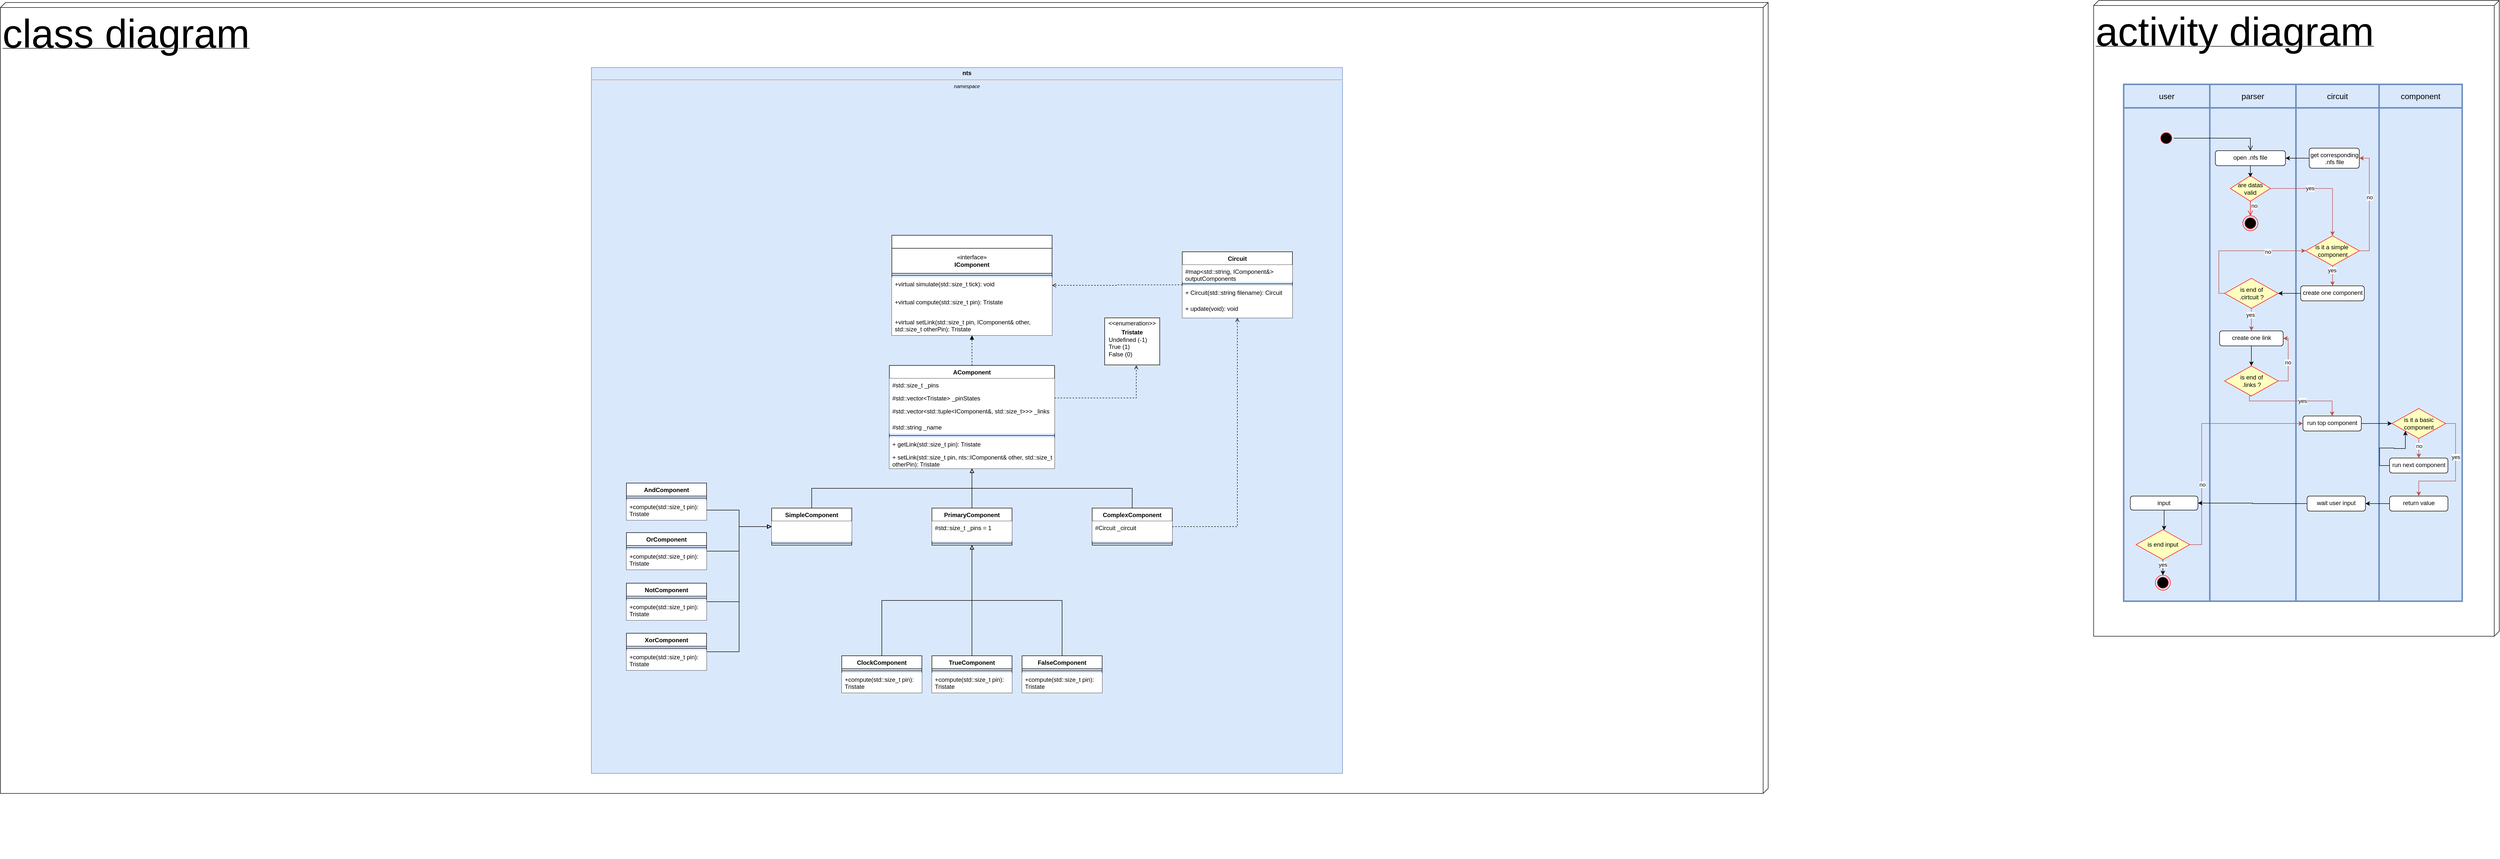 <mxfile version="23.1.1" type="github">
  <diagram name="Page-1" id="GFifySusMShSwhzrOTK_">
    <mxGraphModel dx="5272" dy="665" grid="1" gridSize="10" guides="1" tooltips="1" connect="1" arrows="1" fold="1" page="1" pageScale="1" pageWidth="827" pageHeight="1169" math="0" shadow="0">
      <root>
        <mxCell id="0" />
        <mxCell id="1" parent="0" />
        <mxCell id="HUT77cJScD1KmEGIFshK-110" value="" style="group;fillColor=default;" vertex="1" connectable="0" parent="1">
          <mxGeometry x="-2230" y="264" width="2180" height="1570" as="geometry" />
        </mxCell>
        <mxCell id="HUT77cJScD1KmEGIFshK-108" value="&lt;font style=&quot;font-size: 80px;&quot;&gt;class diagram&lt;/font&gt;" style="verticalAlign=top;align=left;spacingTop=8;spacingLeft=2;spacingRight=12;shape=cube;size=10;direction=south;fontStyle=4;html=1;whiteSpace=wrap;movable=1;resizable=1;rotatable=1;deletable=1;editable=1;locked=0;connectable=1;perimeterSpacing=6;" vertex="1" parent="HUT77cJScD1KmEGIFshK-110">
          <mxGeometry x="-1350" y="-140" width="3530" height="1580" as="geometry" />
        </mxCell>
        <mxCell id="HUT77cJScD1KmEGIFshK-34" value="&lt;p style=&quot;margin:0px;margin-top:4px;text-align:center;&quot;&gt;&lt;b&gt;nts&lt;/b&gt;&lt;/p&gt;&lt;hr&gt;&lt;p style=&quot;font-size:10px;margin:0px;text-align:center;&quot;&gt;&lt;i&gt;namespace&lt;/i&gt;&lt;/p&gt;" style="shape=rect;align=left;html=1;overflow=fill;whiteSpace=wrap;recursiveResize=0;fillColor=#DAE8FC;strokeColor=#6c8ebf;movable=1;resizable=1;rotatable=1;deletable=1;editable=1;locked=0;connectable=1;" vertex="1" parent="HUT77cJScD1KmEGIFshK-110">
          <mxGeometry x="-170" y="-10" width="1500" height="1410" as="geometry" />
        </mxCell>
        <mxCell id="HUT77cJScD1KmEGIFshK-15" value="" style="swimlane;fontStyle=1;align=center;verticalAlign=top;childLayout=stackLayout;horizontal=1;startSize=26;horizontalStack=0;resizeParent=1;resizeParentMax=0;resizeLast=0;collapsible=1;marginBottom=0;whiteSpace=wrap;html=1;" vertex="1" parent="HUT77cJScD1KmEGIFshK-110">
          <mxGeometry x="430" y="325" width="320" height="200" as="geometry">
            <mxRectangle x="110" y="255" width="50" height="40" as="alternateBounds" />
          </mxGeometry>
        </mxCell>
        <mxCell id="HUT77cJScD1KmEGIFshK-23" value="«interface»&lt;br&gt;&lt;b&gt;IComponent&lt;br&gt;&lt;/b&gt;" style="html=1;whiteSpace=wrap;" vertex="1" parent="HUT77cJScD1KmEGIFshK-15">
          <mxGeometry y="26" width="320" height="50" as="geometry" />
        </mxCell>
        <mxCell id="HUT77cJScD1KmEGIFshK-17" value="" style="line;strokeWidth=1;fillColor=default;align=left;verticalAlign=middle;spacingTop=-1;spacingLeft=3;spacingRight=3;rotatable=0;labelPosition=right;points=[];portConstraint=eastwest;strokeColor=inherit;" vertex="1" parent="HUT77cJScD1KmEGIFshK-15">
          <mxGeometry y="76" width="320" height="8" as="geometry" />
        </mxCell>
        <mxCell id="HUT77cJScD1KmEGIFshK-20" value="+virtual simulate(std::size_t tick): void" style="text;align=left;verticalAlign=top;spacingLeft=4;spacingRight=4;overflow=hidden;rotatable=0;points=[[0,0.5],[1,0.5]];portConstraint=eastwest;whiteSpace=wrap;html=1;fillColor=default;" vertex="1" parent="HUT77cJScD1KmEGIFshK-15">
          <mxGeometry y="84" width="320" height="36" as="geometry" />
        </mxCell>
        <mxCell id="HUT77cJScD1KmEGIFshK-18" value="+virtual compute(std::size_t pin): Tristate" style="text;align=left;verticalAlign=top;spacingLeft=4;spacingRight=4;overflow=hidden;rotatable=0;points=[[0,0.5],[1,0.5]];portConstraint=eastwest;whiteSpace=wrap;html=1;fillColor=default;" vertex="1" parent="HUT77cJScD1KmEGIFshK-15">
          <mxGeometry y="120" width="320" height="40" as="geometry" />
        </mxCell>
        <mxCell id="HUT77cJScD1KmEGIFshK-22" value="+virtual setLink(std::size_t pin, IComponent&amp;amp; other, std::size_t otherPin): Tristate" style="text;align=left;verticalAlign=top;spacingLeft=4;spacingRight=4;overflow=hidden;rotatable=0;points=[[0,0.5],[1,0.5]];portConstraint=eastwest;whiteSpace=wrap;html=1;fillColor=default;" vertex="1" parent="HUT77cJScD1KmEGIFshK-15">
          <mxGeometry y="160" width="320" height="40" as="geometry" />
        </mxCell>
        <mxCell id="HUT77cJScD1KmEGIFshK-29" style="edgeStyle=orthogonalEdgeStyle;rounded=0;orthogonalLoop=1;jettySize=auto;html=1;dashed=1;endArrow=block;endFill=1;strokeColor=default;strokeWidth=1;" edge="1" parent="HUT77cJScD1KmEGIFshK-110" source="HUT77cJScD1KmEGIFshK-25" target="HUT77cJScD1KmEGIFshK-15">
          <mxGeometry relative="1" as="geometry" />
        </mxCell>
        <mxCell id="HUT77cJScD1KmEGIFshK-25" value="AComponent" style="swimlane;fontStyle=1;align=center;verticalAlign=top;childLayout=stackLayout;horizontal=1;startSize=26;horizontalStack=0;resizeParent=1;resizeParentMax=0;resizeLast=0;collapsible=1;marginBottom=0;whiteSpace=wrap;html=1;" vertex="1" parent="HUT77cJScD1KmEGIFshK-110">
          <mxGeometry x="425" y="585" width="330" height="206" as="geometry">
            <mxRectangle x="195" y="320" width="120" height="30" as="alternateBounds" />
          </mxGeometry>
        </mxCell>
        <mxCell id="HUT77cJScD1KmEGIFshK-33" value="#std::size_t _pins" style="text;strokeColor=none;fillColor=default;align=left;verticalAlign=top;spacingLeft=4;spacingRight=4;overflow=hidden;rotatable=0;points=[[0,0.5],[1,0.5]];portConstraint=eastwest;whiteSpace=wrap;html=1;" vertex="1" parent="HUT77cJScD1KmEGIFshK-25">
          <mxGeometry y="26" width="330" height="26" as="geometry" />
        </mxCell>
        <mxCell id="HUT77cJScD1KmEGIFshK-26" value="#std::vector&amp;lt;Tristate&amp;gt; _pinStates" style="text;strokeColor=none;fillColor=default;align=left;verticalAlign=top;spacingLeft=4;spacingRight=4;overflow=hidden;rotatable=0;points=[[0,0.5],[1,0.5]];portConstraint=eastwest;whiteSpace=wrap;html=1;" vertex="1" parent="HUT77cJScD1KmEGIFshK-25">
          <mxGeometry y="52" width="330" height="26" as="geometry" />
        </mxCell>
        <mxCell id="HUT77cJScD1KmEGIFshK-32" value="#std::vector&amp;lt;std::tuple&amp;lt;IComponent&amp;amp;, std::size_t&amp;gt;&amp;gt;&amp;gt; _links" style="text;strokeColor=none;fillColor=default;align=left;verticalAlign=top;spacingLeft=4;spacingRight=4;overflow=hidden;rotatable=0;points=[[0,0.5],[1,0.5]];portConstraint=eastwest;whiteSpace=wrap;html=1;" vertex="1" parent="HUT77cJScD1KmEGIFshK-25">
          <mxGeometry y="78" width="330" height="32" as="geometry" />
        </mxCell>
        <mxCell id="HUT77cJScD1KmEGIFshK-256" value="#std::string _name" style="text;strokeColor=none;fillColor=default;align=left;verticalAlign=top;spacingLeft=4;spacingRight=4;overflow=hidden;rotatable=0;points=[[0,0.5],[1,0.5]];portConstraint=eastwest;whiteSpace=wrap;html=1;" vertex="1" parent="HUT77cJScD1KmEGIFshK-25">
          <mxGeometry y="110" width="330" height="26" as="geometry" />
        </mxCell>
        <mxCell id="HUT77cJScD1KmEGIFshK-27" value="" style="line;strokeWidth=1;fillColor=none;align=left;verticalAlign=middle;spacingTop=-1;spacingLeft=3;spacingRight=3;rotatable=0;labelPosition=right;points=[];portConstraint=eastwest;strokeColor=inherit;" vertex="1" parent="HUT77cJScD1KmEGIFshK-25">
          <mxGeometry y="136" width="330" height="8" as="geometry" />
        </mxCell>
        <mxCell id="HUT77cJScD1KmEGIFshK-28" value="+ getLink(std::size_t pin): Tristate" style="text;align=left;verticalAlign=top;spacingLeft=4;spacingRight=4;overflow=hidden;rotatable=0;points=[[0,0.5],[1,0.5]];portConstraint=eastwest;whiteSpace=wrap;html=1;fillColor=default;" vertex="1" parent="HUT77cJScD1KmEGIFshK-25">
          <mxGeometry y="144" width="330" height="26" as="geometry" />
        </mxCell>
        <mxCell id="HUT77cJScD1KmEGIFshK-53" value="+ setLink(std::size_t pin, nts::IComponent&amp;amp; other, std::size_t otherPin): Tristate" style="text;strokeColor=none;fillColor=default;align=left;verticalAlign=top;spacingLeft=4;spacingRight=4;overflow=hidden;rotatable=0;points=[[0,0.5],[1,0.5]];portConstraint=eastwest;whiteSpace=wrap;html=1;" vertex="1" parent="HUT77cJScD1KmEGIFshK-25">
          <mxGeometry y="170" width="330" height="36" as="geometry" />
        </mxCell>
        <mxCell id="HUT77cJScD1KmEGIFshK-30" value="&lt;p style=&quot;margin:0px;margin-top:4px;text-align:center;&quot;&gt;&amp;lt;&amp;lt;enumeration&amp;gt;&amp;gt;&lt;/p&gt;&lt;p style=&quot;margin:0px;margin-top:4px;text-align:center;&quot;&gt;&lt;b&gt;Tristate&lt;/b&gt;&lt;br&gt;&lt;/p&gt;&lt;p style=&quot;margin:0px;margin-left:8px;text-align:left;&quot;&gt;Undefined (-1)&lt;/p&gt;&lt;p style=&quot;margin:0px;margin-left:8px;text-align:left;&quot;&gt;True (1)&lt;/p&gt;&lt;p style=&quot;margin:0px;margin-left:8px;text-align:left;&quot;&gt;False (0)&lt;/p&gt;" style="shape=rect;html=1;overflow=fill;whiteSpace=wrap;" vertex="1" parent="HUT77cJScD1KmEGIFshK-110">
          <mxGeometry x="855" y="490" width="110" height="94" as="geometry" />
        </mxCell>
        <mxCell id="HUT77cJScD1KmEGIFshK-31" style="edgeStyle=orthogonalEdgeStyle;rounded=0;orthogonalLoop=1;jettySize=auto;html=1;exitX=1;exitY=0.5;exitDx=0;exitDy=0;dashed=1;endArrow=open;endFill=0;strokeWidth=1;entryX=0.574;entryY=1.008;entryDx=0;entryDy=0;entryPerimeter=0;" edge="1" parent="HUT77cJScD1KmEGIFshK-110" source="HUT77cJScD1KmEGIFshK-26" target="HUT77cJScD1KmEGIFshK-30">
          <mxGeometry relative="1" as="geometry">
            <mxPoint x="850" y="475" as="targetPoint" />
          </mxGeometry>
        </mxCell>
        <mxCell id="HUT77cJScD1KmEGIFshK-41" value="AndComponent" style="swimlane;fontStyle=1;align=center;verticalAlign=top;childLayout=stackLayout;horizontal=1;startSize=26;horizontalStack=0;resizeParent=1;resizeParentMax=0;resizeLast=0;collapsible=1;marginBottom=0;whiteSpace=wrap;html=1;" vertex="1" parent="HUT77cJScD1KmEGIFshK-110">
          <mxGeometry x="-100" y="820" width="160" height="74" as="geometry">
            <mxRectangle x="100" y="568" width="130" height="30" as="alternateBounds" />
          </mxGeometry>
        </mxCell>
        <mxCell id="HUT77cJScD1KmEGIFshK-43" value="" style="line;strokeWidth=1;fillColor=none;align=left;verticalAlign=middle;spacingTop=-1;spacingLeft=3;spacingRight=3;rotatable=0;labelPosition=right;points=[];portConstraint=eastwest;strokeColor=inherit;" vertex="1" parent="HUT77cJScD1KmEGIFshK-41">
          <mxGeometry y="26" width="160" height="8" as="geometry" />
        </mxCell>
        <mxCell id="HUT77cJScD1KmEGIFshK-54" value="+compute(std::size_t pin): Tristate" style="text;align=left;verticalAlign=top;spacingLeft=4;spacingRight=4;overflow=hidden;rotatable=0;points=[[0,0.5],[1,0.5]];portConstraint=eastwest;whiteSpace=wrap;html=1;fillColor=default;" vertex="1" parent="HUT77cJScD1KmEGIFshK-41">
          <mxGeometry y="34" width="160" height="40" as="geometry" />
        </mxCell>
        <mxCell id="HUT77cJScD1KmEGIFshK-51" value="XorComponent" style="swimlane;fontStyle=1;align=center;verticalAlign=top;childLayout=stackLayout;horizontal=1;startSize=26;horizontalStack=0;resizeParent=1;resizeParentMax=0;resizeLast=0;collapsible=1;marginBottom=0;whiteSpace=wrap;html=1;" vertex="1" parent="HUT77cJScD1KmEGIFshK-110">
          <mxGeometry x="-100" y="1120" width="160" height="74" as="geometry">
            <mxRectangle x="280" y="568" width="130" height="30" as="alternateBounds" />
          </mxGeometry>
        </mxCell>
        <mxCell id="HUT77cJScD1KmEGIFshK-52" value="" style="line;strokeWidth=1;fillColor=none;align=left;verticalAlign=middle;spacingTop=-1;spacingLeft=3;spacingRight=3;rotatable=0;labelPosition=right;points=[];portConstraint=eastwest;strokeColor=inherit;" vertex="1" parent="HUT77cJScD1KmEGIFshK-51">
          <mxGeometry y="26" width="160" height="8" as="geometry" />
        </mxCell>
        <mxCell id="HUT77cJScD1KmEGIFshK-55" value="+compute(std::size_t pin): Tristate" style="text;align=left;verticalAlign=top;spacingLeft=4;spacingRight=4;overflow=hidden;rotatable=0;points=[[0,0.5],[1,0.5]];portConstraint=eastwest;whiteSpace=wrap;html=1;fillColor=default;" vertex="1" parent="HUT77cJScD1KmEGIFshK-51">
          <mxGeometry y="34" width="160" height="40" as="geometry" />
        </mxCell>
        <mxCell id="HUT77cJScD1KmEGIFshK-241" style="edgeStyle=orthogonalEdgeStyle;rounded=0;orthogonalLoop=1;jettySize=auto;html=1;entryX=0;entryY=0.5;entryDx=0;entryDy=0;endArrow=block;endFill=0;" edge="1" parent="HUT77cJScD1KmEGIFshK-110" source="HUT77cJScD1KmEGIFshK-64" target="HUT77cJScD1KmEGIFshK-235">
          <mxGeometry relative="1" as="geometry" />
        </mxCell>
        <mxCell id="HUT77cJScD1KmEGIFshK-64" value="NotComponent" style="swimlane;fontStyle=1;align=center;verticalAlign=top;childLayout=stackLayout;horizontal=1;startSize=26;horizontalStack=0;resizeParent=1;resizeParentMax=0;resizeLast=0;collapsible=1;marginBottom=0;whiteSpace=wrap;html=1;" vertex="1" parent="HUT77cJScD1KmEGIFshK-110">
          <mxGeometry x="-100" y="1020" width="160" height="74" as="geometry">
            <mxRectangle x="280" y="568" width="130" height="30" as="alternateBounds" />
          </mxGeometry>
        </mxCell>
        <mxCell id="HUT77cJScD1KmEGIFshK-65" value="" style="line;strokeWidth=1;fillColor=none;align=left;verticalAlign=middle;spacingTop=-1;spacingLeft=3;spacingRight=3;rotatable=0;labelPosition=right;points=[];portConstraint=eastwest;strokeColor=inherit;" vertex="1" parent="HUT77cJScD1KmEGIFshK-64">
          <mxGeometry y="26" width="160" height="8" as="geometry" />
        </mxCell>
        <mxCell id="HUT77cJScD1KmEGIFshK-66" value="+compute(std::size_t pin): Tristate" style="text;align=left;verticalAlign=top;spacingLeft=4;spacingRight=4;overflow=hidden;rotatable=0;points=[[0,0.5],[1,0.5]];portConstraint=eastwest;whiteSpace=wrap;html=1;fillColor=default;" vertex="1" parent="HUT77cJScD1KmEGIFshK-64">
          <mxGeometry y="34" width="160" height="40" as="geometry" />
        </mxCell>
        <mxCell id="HUT77cJScD1KmEGIFshK-103" style="edgeStyle=orthogonalEdgeStyle;rounded=0;orthogonalLoop=1;jettySize=auto;html=1;strokeWidth=1;endArrow=block;endFill=0;" edge="1" parent="HUT77cJScD1KmEGIFshK-110" source="HUT77cJScD1KmEGIFshK-72" target="HUT77cJScD1KmEGIFshK-25">
          <mxGeometry relative="1" as="geometry" />
        </mxCell>
        <mxCell id="HUT77cJScD1KmEGIFshK-72" value="PrimaryComponent" style="swimlane;fontStyle=1;align=center;verticalAlign=top;childLayout=stackLayout;horizontal=1;startSize=26;horizontalStack=0;resizeParent=1;resizeParentMax=0;resizeLast=0;collapsible=1;marginBottom=0;whiteSpace=wrap;html=1;" vertex="1" parent="HUT77cJScD1KmEGIFshK-110">
          <mxGeometry x="510" y="870" width="160" height="74" as="geometry">
            <mxRectangle x="280" y="568" width="130" height="30" as="alternateBounds" />
          </mxGeometry>
        </mxCell>
        <mxCell id="HUT77cJScD1KmEGIFshK-107" value="#std::size_t _pins = 1" style="text;align=left;verticalAlign=top;spacingLeft=4;spacingRight=4;overflow=hidden;rotatable=0;points=[[0,0.5],[1,0.5]];portConstraint=eastwest;whiteSpace=wrap;html=1;fillColor=default;" vertex="1" parent="HUT77cJScD1KmEGIFshK-72">
          <mxGeometry y="26" width="160" height="40" as="geometry" />
        </mxCell>
        <mxCell id="HUT77cJScD1KmEGIFshK-73" value="" style="line;strokeWidth=1;fillColor=none;align=left;verticalAlign=middle;spacingTop=-1;spacingLeft=3;spacingRight=3;rotatable=0;labelPosition=right;points=[];portConstraint=eastwest;strokeColor=inherit;" vertex="1" parent="HUT77cJScD1KmEGIFshK-72">
          <mxGeometry y="66" width="160" height="8" as="geometry" />
        </mxCell>
        <mxCell id="HUT77cJScD1KmEGIFshK-231" style="edgeStyle=orthogonalEdgeStyle;rounded=0;orthogonalLoop=1;jettySize=auto;html=1;endArrow=block;endFill=0;" edge="1" parent="HUT77cJScD1KmEGIFshK-110" source="HUT77cJScD1KmEGIFshK-80" target="HUT77cJScD1KmEGIFshK-72">
          <mxGeometry relative="1" as="geometry" />
        </mxCell>
        <mxCell id="HUT77cJScD1KmEGIFshK-80" value="TrueComponent" style="swimlane;fontStyle=1;align=center;verticalAlign=top;childLayout=stackLayout;horizontal=1;startSize=26;horizontalStack=0;resizeParent=1;resizeParentMax=0;resizeLast=0;collapsible=1;marginBottom=0;whiteSpace=wrap;html=1;" vertex="1" parent="HUT77cJScD1KmEGIFshK-110">
          <mxGeometry x="510" y="1165" width="160" height="74" as="geometry">
            <mxRectangle x="280" y="568" width="130" height="30" as="alternateBounds" />
          </mxGeometry>
        </mxCell>
        <mxCell id="HUT77cJScD1KmEGIFshK-81" value="" style="line;strokeWidth=1;fillColor=none;align=left;verticalAlign=middle;spacingTop=-1;spacingLeft=3;spacingRight=3;rotatable=0;labelPosition=right;points=[];portConstraint=eastwest;strokeColor=inherit;" vertex="1" parent="HUT77cJScD1KmEGIFshK-80">
          <mxGeometry y="26" width="160" height="8" as="geometry" />
        </mxCell>
        <mxCell id="HUT77cJScD1KmEGIFshK-82" value="+compute(std::size_t pin): Tristate" style="text;align=left;verticalAlign=top;spacingLeft=4;spacingRight=4;overflow=hidden;rotatable=0;points=[[0,0.5],[1,0.5]];portConstraint=eastwest;whiteSpace=wrap;html=1;fillColor=default;" vertex="1" parent="HUT77cJScD1KmEGIFshK-80">
          <mxGeometry y="34" width="160" height="40" as="geometry" />
        </mxCell>
        <mxCell id="HUT77cJScD1KmEGIFshK-233" style="edgeStyle=orthogonalEdgeStyle;rounded=0;orthogonalLoop=1;jettySize=auto;html=1;exitX=0.5;exitY=0;exitDx=0;exitDy=0;endArrow=block;endFill=0;" edge="1" parent="HUT77cJScD1KmEGIFshK-110" source="HUT77cJScD1KmEGIFshK-83" target="HUT77cJScD1KmEGIFshK-72">
          <mxGeometry relative="1" as="geometry" />
        </mxCell>
        <mxCell id="HUT77cJScD1KmEGIFshK-83" value="FalseComponent" style="swimlane;fontStyle=1;align=center;verticalAlign=top;childLayout=stackLayout;horizontal=1;startSize=26;horizontalStack=0;resizeParent=1;resizeParentMax=0;resizeLast=0;collapsible=1;marginBottom=0;whiteSpace=wrap;html=1;" vertex="1" parent="HUT77cJScD1KmEGIFshK-110">
          <mxGeometry x="690" y="1165" width="160" height="74" as="geometry">
            <mxRectangle x="280" y="568" width="130" height="30" as="alternateBounds" />
          </mxGeometry>
        </mxCell>
        <mxCell id="HUT77cJScD1KmEGIFshK-84" value="" style="line;strokeWidth=1;fillColor=none;align=left;verticalAlign=middle;spacingTop=-1;spacingLeft=3;spacingRight=3;rotatable=0;labelPosition=right;points=[];portConstraint=eastwest;strokeColor=inherit;" vertex="1" parent="HUT77cJScD1KmEGIFshK-83">
          <mxGeometry y="26" width="160" height="8" as="geometry" />
        </mxCell>
        <mxCell id="HUT77cJScD1KmEGIFshK-85" value="+compute(std::size_t pin): Tristate" style="text;align=left;verticalAlign=top;spacingLeft=4;spacingRight=4;overflow=hidden;rotatable=0;points=[[0,0.5],[1,0.5]];portConstraint=eastwest;whiteSpace=wrap;html=1;fillColor=default;" vertex="1" parent="HUT77cJScD1KmEGIFshK-83">
          <mxGeometry y="34" width="160" height="40" as="geometry" />
        </mxCell>
        <mxCell id="HUT77cJScD1KmEGIFshK-234" style="edgeStyle=orthogonalEdgeStyle;rounded=0;orthogonalLoop=1;jettySize=auto;html=1;exitX=0.5;exitY=0;exitDx=0;exitDy=0;endArrow=block;endFill=0;" edge="1" parent="HUT77cJScD1KmEGIFshK-110" source="HUT77cJScD1KmEGIFshK-99" target="HUT77cJScD1KmEGIFshK-72">
          <mxGeometry relative="1" as="geometry" />
        </mxCell>
        <mxCell id="HUT77cJScD1KmEGIFshK-99" value="ClockComponent" style="swimlane;fontStyle=1;align=center;verticalAlign=top;childLayout=stackLayout;horizontal=1;startSize=26;horizontalStack=0;resizeParent=1;resizeParentMax=0;resizeLast=0;collapsible=1;marginBottom=0;whiteSpace=wrap;html=1;" vertex="1" parent="HUT77cJScD1KmEGIFshK-110">
          <mxGeometry x="330" y="1165" width="160" height="74" as="geometry">
            <mxRectangle x="280" y="568" width="130" height="30" as="alternateBounds" />
          </mxGeometry>
        </mxCell>
        <mxCell id="HUT77cJScD1KmEGIFshK-100" value="" style="line;strokeWidth=1;fillColor=none;align=left;verticalAlign=middle;spacingTop=-1;spacingLeft=3;spacingRight=3;rotatable=0;labelPosition=right;points=[];portConstraint=eastwest;strokeColor=inherit;" vertex="1" parent="HUT77cJScD1KmEGIFshK-99">
          <mxGeometry y="26" width="160" height="8" as="geometry" />
        </mxCell>
        <mxCell id="HUT77cJScD1KmEGIFshK-101" value="+compute(std::size_t pin): Tristate" style="text;align=left;verticalAlign=top;spacingLeft=4;spacingRight=4;overflow=hidden;rotatable=0;points=[[0,0.5],[1,0.5]];portConstraint=eastwest;whiteSpace=wrap;html=1;fillColor=default;" vertex="1" parent="HUT77cJScD1KmEGIFshK-99">
          <mxGeometry y="34" width="160" height="40" as="geometry" />
        </mxCell>
        <mxCell id="HUT77cJScD1KmEGIFshK-238" style="edgeStyle=orthogonalEdgeStyle;rounded=0;orthogonalLoop=1;jettySize=auto;html=1;exitX=0.5;exitY=0;exitDx=0;exitDy=0;endArrow=block;endFill=0;" edge="1" parent="HUT77cJScD1KmEGIFshK-110" source="HUT77cJScD1KmEGIFshK-235" target="HUT77cJScD1KmEGIFshK-25">
          <mxGeometry relative="1" as="geometry" />
        </mxCell>
        <mxCell id="HUT77cJScD1KmEGIFshK-235" value="SimpleComponent" style="swimlane;fontStyle=1;align=center;verticalAlign=top;childLayout=stackLayout;horizontal=1;startSize=26;horizontalStack=0;resizeParent=1;resizeParentMax=0;resizeLast=0;collapsible=1;marginBottom=0;whiteSpace=wrap;html=1;" vertex="1" parent="HUT77cJScD1KmEGIFshK-110">
          <mxGeometry x="190" y="870" width="160" height="74" as="geometry">
            <mxRectangle x="280" y="568" width="130" height="30" as="alternateBounds" />
          </mxGeometry>
        </mxCell>
        <mxCell id="HUT77cJScD1KmEGIFshK-236" value="" style="text;align=left;verticalAlign=top;spacingLeft=4;spacingRight=4;overflow=hidden;rotatable=0;points=[[0,0.5],[1,0.5]];portConstraint=eastwest;whiteSpace=wrap;html=1;fillColor=default;" vertex="1" parent="HUT77cJScD1KmEGIFshK-235">
          <mxGeometry y="26" width="160" height="40" as="geometry" />
        </mxCell>
        <mxCell id="HUT77cJScD1KmEGIFshK-237" value="" style="line;strokeWidth=1;fillColor=none;align=left;verticalAlign=middle;spacingTop=-1;spacingLeft=3;spacingRight=3;rotatable=0;labelPosition=right;points=[];portConstraint=eastwest;strokeColor=inherit;" vertex="1" parent="HUT77cJScD1KmEGIFshK-235">
          <mxGeometry y="66" width="160" height="8" as="geometry" />
        </mxCell>
        <mxCell id="HUT77cJScD1KmEGIFshK-240" style="edgeStyle=orthogonalEdgeStyle;rounded=0;orthogonalLoop=1;jettySize=auto;html=1;endArrow=block;endFill=0;" edge="1" parent="HUT77cJScD1KmEGIFshK-110" source="HUT77cJScD1KmEGIFshK-60" target="HUT77cJScD1KmEGIFshK-235">
          <mxGeometry relative="1" as="geometry" />
        </mxCell>
        <mxCell id="HUT77cJScD1KmEGIFshK-60" value="OrComponent" style="swimlane;fontStyle=1;align=center;verticalAlign=top;childLayout=stackLayout;horizontal=1;startSize=26;horizontalStack=0;resizeParent=1;resizeParentMax=0;resizeLast=0;collapsible=1;marginBottom=0;whiteSpace=wrap;html=1;" vertex="1" parent="HUT77cJScD1KmEGIFshK-110">
          <mxGeometry x="-100" y="919" width="160" height="74" as="geometry">
            <mxRectangle x="280" y="568" width="130" height="30" as="alternateBounds" />
          </mxGeometry>
        </mxCell>
        <mxCell id="HUT77cJScD1KmEGIFshK-61" value="" style="line;strokeWidth=1;fillColor=none;align=left;verticalAlign=middle;spacingTop=-1;spacingLeft=3;spacingRight=3;rotatable=0;labelPosition=right;points=[];portConstraint=eastwest;strokeColor=inherit;" vertex="1" parent="HUT77cJScD1KmEGIFshK-60">
          <mxGeometry y="26" width="160" height="8" as="geometry" />
        </mxCell>
        <mxCell id="HUT77cJScD1KmEGIFshK-62" value="+compute(std::size_t pin): Tristate" style="text;align=left;verticalAlign=top;spacingLeft=4;spacingRight=4;overflow=hidden;rotatable=0;points=[[0,0.5],[1,0.5]];portConstraint=eastwest;whiteSpace=wrap;html=1;fillColor=default;" vertex="1" parent="HUT77cJScD1KmEGIFshK-60">
          <mxGeometry y="34" width="160" height="40" as="geometry" />
        </mxCell>
        <mxCell id="HUT77cJScD1KmEGIFshK-239" style="edgeStyle=orthogonalEdgeStyle;rounded=0;orthogonalLoop=1;jettySize=auto;html=1;endArrow=block;endFill=0;" edge="1" parent="HUT77cJScD1KmEGIFshK-110" source="HUT77cJScD1KmEGIFshK-54" target="HUT77cJScD1KmEGIFshK-235">
          <mxGeometry relative="1" as="geometry" />
        </mxCell>
        <mxCell id="HUT77cJScD1KmEGIFshK-243" style="edgeStyle=orthogonalEdgeStyle;rounded=0;orthogonalLoop=1;jettySize=auto;html=1;entryX=-0.004;entryY=0.275;entryDx=0;entryDy=0;entryPerimeter=0;exitX=1;exitY=0.5;exitDx=0;exitDy=0;endArrow=block;endFill=0;" edge="1" parent="HUT77cJScD1KmEGIFshK-110" source="HUT77cJScD1KmEGIFshK-51" target="HUT77cJScD1KmEGIFshK-236">
          <mxGeometry relative="1" as="geometry" />
        </mxCell>
        <mxCell id="HUT77cJScD1KmEGIFshK-247" style="edgeStyle=orthogonalEdgeStyle;rounded=0;orthogonalLoop=1;jettySize=auto;html=1;exitX=0.5;exitY=0;exitDx=0;exitDy=0;endArrow=block;endFill=0;" edge="1" parent="HUT77cJScD1KmEGIFshK-110" source="HUT77cJScD1KmEGIFshK-244" target="HUT77cJScD1KmEGIFshK-25">
          <mxGeometry relative="1" as="geometry" />
        </mxCell>
        <mxCell id="HUT77cJScD1KmEGIFshK-255" style="edgeStyle=orthogonalEdgeStyle;rounded=0;orthogonalLoop=1;jettySize=auto;html=1;dashed=1;endArrow=open;endFill=0;" edge="1" parent="HUT77cJScD1KmEGIFshK-110" source="HUT77cJScD1KmEGIFshK-244" target="HUT77cJScD1KmEGIFshK-248">
          <mxGeometry relative="1" as="geometry" />
        </mxCell>
        <mxCell id="HUT77cJScD1KmEGIFshK-244" value="ComplexComponent" style="swimlane;fontStyle=1;align=center;verticalAlign=top;childLayout=stackLayout;horizontal=1;startSize=26;horizontalStack=0;resizeParent=1;resizeParentMax=0;resizeLast=0;collapsible=1;marginBottom=0;whiteSpace=wrap;html=1;" vertex="1" parent="HUT77cJScD1KmEGIFshK-110">
          <mxGeometry x="830" y="870" width="160" height="74" as="geometry">
            <mxRectangle x="280" y="568" width="130" height="30" as="alternateBounds" />
          </mxGeometry>
        </mxCell>
        <mxCell id="HUT77cJScD1KmEGIFshK-245" value="#Circuit _circuit" style="text;align=left;verticalAlign=top;spacingLeft=4;spacingRight=4;overflow=hidden;rotatable=0;points=[[0,0.5],[1,0.5]];portConstraint=eastwest;whiteSpace=wrap;html=1;fillColor=default;" vertex="1" parent="HUT77cJScD1KmEGIFshK-244">
          <mxGeometry y="26" width="160" height="40" as="geometry" />
        </mxCell>
        <mxCell id="HUT77cJScD1KmEGIFshK-246" value="" style="line;strokeWidth=1;fillColor=none;align=left;verticalAlign=middle;spacingTop=-1;spacingLeft=3;spacingRight=3;rotatable=0;labelPosition=right;points=[];portConstraint=eastwest;strokeColor=inherit;" vertex="1" parent="HUT77cJScD1KmEGIFshK-244">
          <mxGeometry y="66" width="160" height="8" as="geometry" />
        </mxCell>
        <mxCell id="HUT77cJScD1KmEGIFshK-254" style="edgeStyle=orthogonalEdgeStyle;rounded=0;orthogonalLoop=1;jettySize=auto;html=1;endArrow=open;endFill=0;dashed=1;" edge="1" parent="HUT77cJScD1KmEGIFshK-110" source="HUT77cJScD1KmEGIFshK-248" target="HUT77cJScD1KmEGIFshK-15">
          <mxGeometry relative="1" as="geometry" />
        </mxCell>
        <mxCell id="HUT77cJScD1KmEGIFshK-248" value="Circuit" style="swimlane;fontStyle=1;align=center;verticalAlign=top;childLayout=stackLayout;horizontal=1;startSize=26;horizontalStack=0;resizeParent=1;resizeParentMax=0;resizeLast=0;collapsible=1;marginBottom=0;whiteSpace=wrap;html=1;" vertex="1" parent="HUT77cJScD1KmEGIFshK-110">
          <mxGeometry x="1010" y="358" width="220" height="132" as="geometry" />
        </mxCell>
        <mxCell id="HUT77cJScD1KmEGIFshK-249" value="#map&amp;lt;std::string, IComponent&amp;amp;&amp;gt; outputComponents" style="text;strokeColor=none;fillColor=default;align=left;verticalAlign=top;spacingLeft=4;spacingRight=4;overflow=hidden;rotatable=0;points=[[0,0.5],[1,0.5]];portConstraint=eastwest;whiteSpace=wrap;html=1;" vertex="1" parent="HUT77cJScD1KmEGIFshK-248">
          <mxGeometry y="26" width="220" height="34" as="geometry" />
        </mxCell>
        <mxCell id="HUT77cJScD1KmEGIFshK-250" value="" style="line;strokeWidth=1;fillColor=none;align=left;verticalAlign=middle;spacingTop=-1;spacingLeft=3;spacingRight=3;rotatable=0;labelPosition=right;points=[];portConstraint=eastwest;strokeColor=inherit;" vertex="1" parent="HUT77cJScD1KmEGIFshK-248">
          <mxGeometry y="60" width="220" height="8" as="geometry" />
        </mxCell>
        <mxCell id="HUT77cJScD1KmEGIFshK-253" value="+ Circuit(std::string filename): Circuit" style="text;strokeColor=none;fillColor=default;align=left;verticalAlign=top;spacingLeft=4;spacingRight=4;overflow=hidden;rotatable=0;points=[[0,0.5],[1,0.5]];portConstraint=eastwest;whiteSpace=wrap;html=1;" vertex="1" parent="HUT77cJScD1KmEGIFshK-248">
          <mxGeometry y="68" width="220" height="32" as="geometry" />
        </mxCell>
        <mxCell id="HUT77cJScD1KmEGIFshK-251" value="+ update(void): void&lt;br&gt;" style="text;strokeColor=none;fillColor=default;align=left;verticalAlign=top;spacingLeft=4;spacingRight=4;overflow=hidden;rotatable=0;points=[[0,0.5],[1,0.5]];portConstraint=eastwest;whiteSpace=wrap;html=1;" vertex="1" parent="HUT77cJScD1KmEGIFshK-248">
          <mxGeometry y="100" width="220" height="32" as="geometry" />
        </mxCell>
        <mxCell id="HUT77cJScD1KmEGIFshK-111" value="&lt;span style=&quot;font-size: 80px;&quot;&gt;activity diagram&lt;/span&gt;" style="verticalAlign=top;align=left;spacingTop=8;spacingLeft=2;spacingRight=12;shape=cube;size=10;direction=south;fontStyle=4;html=1;whiteSpace=wrap;" vertex="1" parent="1">
          <mxGeometry x="600" y="120" width="810" height="1270" as="geometry" />
        </mxCell>
        <mxCell id="HUT77cJScD1KmEGIFshK-116" value="" style="shape=table;startSize=0;container=1;collapsible=0;childLayout=tableLayout;fontSize=16;strokeWidth=3;fillColor=#dae8fc;strokeColor=#6c8ebf;" vertex="1" parent="1">
          <mxGeometry x="660" y="287.5" width="676" height="1032.5" as="geometry" />
        </mxCell>
        <mxCell id="HUT77cJScD1KmEGIFshK-121" value="" style="shape=tableRow;horizontal=0;startSize=0;swimlaneHead=0;swimlaneBody=0;strokeColor=inherit;top=0;left=0;bottom=0;right=0;collapsible=0;dropTarget=0;fillColor=none;points=[[0,0.5],[1,0.5]];portConstraint=eastwest;fontSize=16;" vertex="1" parent="HUT77cJScD1KmEGIFshK-116">
          <mxGeometry width="676" height="47" as="geometry" />
        </mxCell>
        <mxCell id="HUT77cJScD1KmEGIFshK-192" value="user" style="shape=partialRectangle;html=1;whiteSpace=wrap;connectable=0;strokeColor=inherit;overflow=hidden;fillColor=none;top=0;left=0;bottom=0;right=0;pointerEvents=1;fontSize=16;" vertex="1" parent="HUT77cJScD1KmEGIFshK-121">
          <mxGeometry width="172" height="47" as="geometry">
            <mxRectangle width="172" height="47" as="alternateBounds" />
          </mxGeometry>
        </mxCell>
        <mxCell id="HUT77cJScD1KmEGIFshK-122" value="parser" style="shape=partialRectangle;html=1;whiteSpace=wrap;connectable=0;strokeColor=inherit;overflow=hidden;fillColor=none;top=0;left=0;bottom=0;right=0;pointerEvents=1;fontSize=16;" vertex="1" parent="HUT77cJScD1KmEGIFshK-121">
          <mxGeometry x="172" width="172" height="47" as="geometry">
            <mxRectangle width="172" height="47" as="alternateBounds" />
          </mxGeometry>
        </mxCell>
        <mxCell id="HUT77cJScD1KmEGIFshK-123" value="circuit" style="shape=partialRectangle;html=1;whiteSpace=wrap;connectable=0;strokeColor=inherit;overflow=hidden;fillColor=none;top=0;left=0;bottom=0;right=0;pointerEvents=1;fontSize=16;" vertex="1" parent="HUT77cJScD1KmEGIFshK-121">
          <mxGeometry x="344" width="166" height="47" as="geometry">
            <mxRectangle width="166" height="47" as="alternateBounds" />
          </mxGeometry>
        </mxCell>
        <mxCell id="HUT77cJScD1KmEGIFshK-211" value="component" style="shape=partialRectangle;html=1;whiteSpace=wrap;connectable=0;strokeColor=inherit;overflow=hidden;fillColor=none;top=0;left=0;bottom=0;right=0;pointerEvents=1;fontSize=16;" vertex="1" parent="HUT77cJScD1KmEGIFshK-121">
          <mxGeometry x="510" width="166" height="47" as="geometry">
            <mxRectangle width="166" height="47" as="alternateBounds" />
          </mxGeometry>
        </mxCell>
        <mxCell id="HUT77cJScD1KmEGIFshK-129" style="shape=tableRow;horizontal=0;startSize=0;swimlaneHead=0;swimlaneBody=0;strokeColor=inherit;top=0;left=0;bottom=0;right=0;collapsible=0;dropTarget=0;fillColor=none;points=[[0,0.5],[1,0.5]];portConstraint=eastwest;fontSize=16;" vertex="1" parent="HUT77cJScD1KmEGIFshK-116">
          <mxGeometry y="47" width="676" height="986" as="geometry" />
        </mxCell>
        <mxCell id="HUT77cJScD1KmEGIFshK-193" style="shape=partialRectangle;html=1;whiteSpace=wrap;connectable=0;strokeColor=inherit;overflow=hidden;fillColor=none;top=0;left=0;bottom=0;right=0;pointerEvents=1;fontSize=16;" vertex="1" parent="HUT77cJScD1KmEGIFshK-129">
          <mxGeometry width="172" height="986" as="geometry">
            <mxRectangle width="172" height="986" as="alternateBounds" />
          </mxGeometry>
        </mxCell>
        <mxCell id="HUT77cJScD1KmEGIFshK-130" style="shape=partialRectangle;html=1;whiteSpace=wrap;connectable=0;strokeColor=inherit;overflow=hidden;fillColor=none;top=0;left=0;bottom=0;right=0;pointerEvents=1;fontSize=16;" vertex="1" parent="HUT77cJScD1KmEGIFshK-129">
          <mxGeometry x="172" width="172" height="986" as="geometry">
            <mxRectangle width="172" height="986" as="alternateBounds" />
          </mxGeometry>
        </mxCell>
        <mxCell id="HUT77cJScD1KmEGIFshK-131" style="shape=partialRectangle;html=1;whiteSpace=wrap;connectable=0;strokeColor=inherit;overflow=hidden;fillColor=none;top=0;left=0;bottom=0;right=0;pointerEvents=1;fontSize=16;" vertex="1" parent="HUT77cJScD1KmEGIFshK-129">
          <mxGeometry x="344" width="166" height="986" as="geometry">
            <mxRectangle width="166" height="986" as="alternateBounds" />
          </mxGeometry>
        </mxCell>
        <mxCell id="HUT77cJScD1KmEGIFshK-212" style="shape=partialRectangle;html=1;whiteSpace=wrap;connectable=0;strokeColor=inherit;overflow=hidden;fillColor=none;top=0;left=0;bottom=0;right=0;pointerEvents=1;fontSize=16;" vertex="1" parent="HUT77cJScD1KmEGIFshK-129">
          <mxGeometry x="510" width="166" height="986" as="geometry">
            <mxRectangle width="166" height="986" as="alternateBounds" />
          </mxGeometry>
        </mxCell>
        <mxCell id="HUT77cJScD1KmEGIFshK-139" value="" style="ellipse;html=1;shape=startState;fillColor=#000000;strokeColor=#ff0000;" vertex="1" parent="1">
          <mxGeometry x="730" y="380" width="30" height="30" as="geometry" />
        </mxCell>
        <mxCell id="HUT77cJScD1KmEGIFshK-140" value="" style="edgeStyle=orthogonalEdgeStyle;html=1;verticalAlign=bottom;endArrow=open;endSize=8;rounded=0;" edge="1" source="HUT77cJScD1KmEGIFshK-139" parent="1" target="HUT77cJScD1KmEGIFshK-141">
          <mxGeometry relative="1" as="geometry">
            <mxPoint x="913" y="430" as="targetPoint" />
          </mxGeometry>
        </mxCell>
        <mxCell id="HUT77cJScD1KmEGIFshK-141" value="open .nfs file" style="html=1;align=center;verticalAlign=top;rounded=1;absoluteArcSize=1;arcSize=10;dashed=0;whiteSpace=wrap;" vertex="1" parent="1">
          <mxGeometry x="843" y="420" width="140" height="30" as="geometry" />
        </mxCell>
        <mxCell id="HUT77cJScD1KmEGIFshK-169" style="edgeStyle=orthogonalEdgeStyle;rounded=0;orthogonalLoop=1;jettySize=auto;html=1;entryX=0.5;entryY=0;entryDx=0;entryDy=0;fillColor=#f8cecc;strokeColor=#b85450;" edge="1" parent="1" source="HUT77cJScD1KmEGIFshK-147" target="HUT77cJScD1KmEGIFshK-171">
          <mxGeometry relative="1" as="geometry">
            <mxPoint x="1080" y="620" as="targetPoint" />
          </mxGeometry>
        </mxCell>
        <mxCell id="HUT77cJScD1KmEGIFshK-170" value="yes" style="edgeLabel;html=1;align=center;verticalAlign=middle;resizable=0;points=[];" vertex="1" connectable="0" parent="HUT77cJScD1KmEGIFshK-169">
          <mxGeometry x="-0.281" y="1" relative="1" as="geometry">
            <mxPoint as="offset" />
          </mxGeometry>
        </mxCell>
        <mxCell id="HUT77cJScD1KmEGIFshK-147" value="are datas valid" style="rhombus;whiteSpace=wrap;html=1;fontColor=#000000;fillColor=#ffffc0;strokeColor=#ff0000;" vertex="1" parent="1">
          <mxGeometry x="873" y="470" width="80" height="51" as="geometry" />
        </mxCell>
        <mxCell id="HUT77cJScD1KmEGIFshK-148" value="no" style="edgeStyle=orthogonalEdgeStyle;html=1;align=left;verticalAlign=bottom;endArrow=open;endSize=8;strokeColor=#ff0000;rounded=0;" edge="1" source="HUT77cJScD1KmEGIFshK-147" parent="1" target="HUT77cJScD1KmEGIFshK-151">
          <mxGeometry x="0.219" relative="1" as="geometry">
            <mxPoint x="1050" y="491" as="targetPoint" />
            <mxPoint as="offset" />
          </mxGeometry>
        </mxCell>
        <mxCell id="HUT77cJScD1KmEGIFshK-150" style="edgeStyle=orthogonalEdgeStyle;rounded=0;orthogonalLoop=1;jettySize=auto;html=1;entryX=0.5;entryY=0.059;entryDx=0;entryDy=0;entryPerimeter=0;" edge="1" parent="1" source="HUT77cJScD1KmEGIFshK-141" target="HUT77cJScD1KmEGIFshK-147">
          <mxGeometry relative="1" as="geometry" />
        </mxCell>
        <mxCell id="HUT77cJScD1KmEGIFshK-151" value="" style="ellipse;html=1;shape=endState;fillColor=#000000;strokeColor=#ff0000;" vertex="1" parent="1">
          <mxGeometry x="898" y="550" width="30" height="30" as="geometry" />
        </mxCell>
        <mxCell id="HUT77cJScD1KmEGIFshK-177" style="edgeStyle=orthogonalEdgeStyle;rounded=0;orthogonalLoop=1;jettySize=auto;html=1;entryX=0;entryY=0.5;entryDx=0;entryDy=0;exitX=0;exitY=0.5;exitDx=0;exitDy=0;fillColor=#f8cecc;strokeColor=#b85450;" edge="1" parent="1" source="HUT77cJScD1KmEGIFshK-154" target="HUT77cJScD1KmEGIFshK-171">
          <mxGeometry relative="1" as="geometry">
            <mxPoint x="1016.5" y="635" as="targetPoint" />
            <Array as="points">
              <mxPoint x="850" y="705" />
              <mxPoint x="850" y="620" />
            </Array>
          </mxGeometry>
        </mxCell>
        <mxCell id="HUT77cJScD1KmEGIFshK-178" value="no" style="edgeLabel;html=1;align=center;verticalAlign=middle;resizable=0;points=[];" vertex="1" connectable="0" parent="HUT77cJScD1KmEGIFshK-177">
          <mxGeometry x="0.441" y="-2" relative="1" as="geometry">
            <mxPoint as="offset" />
          </mxGeometry>
        </mxCell>
        <mxCell id="HUT77cJScD1KmEGIFshK-179" style="edgeStyle=orthogonalEdgeStyle;rounded=0;orthogonalLoop=1;jettySize=auto;html=1;entryX=0.5;entryY=0;entryDx=0;entryDy=0;fillColor=#f8cecc;strokeColor=#b85450;" edge="1" parent="1" source="HUT77cJScD1KmEGIFshK-154" target="HUT77cJScD1KmEGIFshK-159">
          <mxGeometry relative="1" as="geometry" />
        </mxCell>
        <mxCell id="HUT77cJScD1KmEGIFshK-180" value="yes" style="edgeLabel;html=1;align=center;verticalAlign=middle;resizable=0;points=[];" vertex="1" connectable="0" parent="HUT77cJScD1KmEGIFshK-179">
          <mxGeometry x="-0.429" y="-2" relative="1" as="geometry">
            <mxPoint as="offset" />
          </mxGeometry>
        </mxCell>
        <mxCell id="HUT77cJScD1KmEGIFshK-154" value="is end of &lt;br&gt;.cirtcuit ?" style="rhombus;whiteSpace=wrap;html=1;fontColor=#000000;fillColor=#ffffc0;strokeColor=#ff0000;" vertex="1" parent="1">
          <mxGeometry x="861.5" y="675" width="107" height="60" as="geometry" />
        </mxCell>
        <mxCell id="HUT77cJScD1KmEGIFshK-161" style="edgeStyle=orthogonalEdgeStyle;rounded=0;orthogonalLoop=1;jettySize=auto;html=1;entryX=0.5;entryY=0;entryDx=0;entryDy=0;" edge="1" parent="1" source="HUT77cJScD1KmEGIFshK-159" target="HUT77cJScD1KmEGIFshK-160">
          <mxGeometry relative="1" as="geometry" />
        </mxCell>
        <mxCell id="HUT77cJScD1KmEGIFshK-159" value="create one link" style="html=1;align=center;verticalAlign=top;rounded=1;absoluteArcSize=1;arcSize=10;dashed=0;whiteSpace=wrap;" vertex="1" parent="1">
          <mxGeometry x="851.5" y="780" width="127" height="30" as="geometry" />
        </mxCell>
        <mxCell id="HUT77cJScD1KmEGIFshK-168" style="edgeStyle=orthogonalEdgeStyle;rounded=0;orthogonalLoop=1;jettySize=auto;html=1;entryX=0.5;entryY=0;entryDx=0;entryDy=0;exitX=0.5;exitY=1;exitDx=0;exitDy=0;fillColor=#f8cecc;strokeColor=#b85450;" edge="1" parent="1" source="HUT77cJScD1KmEGIFshK-160" target="HUT77cJScD1KmEGIFshK-165">
          <mxGeometry relative="1" as="geometry">
            <mxPoint x="910.72" y="850.0" as="sourcePoint" />
            <Array as="points">
              <mxPoint x="911" y="910" />
              <mxPoint x="911" y="920" />
              <mxPoint x="1076" y="920" />
            </Array>
          </mxGeometry>
        </mxCell>
        <mxCell id="HUT77cJScD1KmEGIFshK-191" value="yes" style="edgeLabel;html=1;align=center;verticalAlign=middle;resizable=0;points=[];" vertex="1" connectable="0" parent="HUT77cJScD1KmEGIFshK-168">
          <mxGeometry x="0.142" relative="1" as="geometry">
            <mxPoint as="offset" />
          </mxGeometry>
        </mxCell>
        <mxCell id="HUT77cJScD1KmEGIFshK-209" style="edgeStyle=orthogonalEdgeStyle;rounded=0;orthogonalLoop=1;jettySize=auto;html=1;entryX=1;entryY=0.5;entryDx=0;entryDy=0;exitX=1;exitY=0.5;exitDx=0;exitDy=0;fillColor=#f8cecc;strokeColor=#b85450;" edge="1" parent="1" source="HUT77cJScD1KmEGIFshK-160" target="HUT77cJScD1KmEGIFshK-159">
          <mxGeometry relative="1" as="geometry" />
        </mxCell>
        <mxCell id="HUT77cJScD1KmEGIFshK-210" value="no" style="edgeLabel;html=1;align=center;verticalAlign=middle;resizable=0;points=[];" vertex="1" connectable="0" parent="HUT77cJScD1KmEGIFshK-209">
          <mxGeometry x="0.002" y="1" relative="1" as="geometry">
            <mxPoint as="offset" />
          </mxGeometry>
        </mxCell>
        <mxCell id="HUT77cJScD1KmEGIFshK-160" value="is end of &lt;br&gt;.links ?" style="rhombus;whiteSpace=wrap;html=1;fontColor=#000000;fillColor=#ffffc0;strokeColor=#ff0000;" vertex="1" parent="1">
          <mxGeometry x="861.5" y="850" width="107" height="60" as="geometry" />
        </mxCell>
        <mxCell id="HUT77cJScD1KmEGIFshK-216" style="edgeStyle=orthogonalEdgeStyle;rounded=0;orthogonalLoop=1;jettySize=auto;html=1;entryX=0;entryY=0.5;entryDx=0;entryDy=0;" edge="1" parent="1" source="HUT77cJScD1KmEGIFshK-165" target="HUT77cJScD1KmEGIFshK-215">
          <mxGeometry relative="1" as="geometry" />
        </mxCell>
        <mxCell id="HUT77cJScD1KmEGIFshK-165" value="run top component" style="html=1;align=center;verticalAlign=top;rounded=1;absoluteArcSize=1;arcSize=10;dashed=0;whiteSpace=wrap;" vertex="1" parent="1">
          <mxGeometry x="1018.01" y="950" width="116.5" height="30" as="geometry" />
        </mxCell>
        <mxCell id="HUT77cJScD1KmEGIFshK-182" style="edgeStyle=orthogonalEdgeStyle;rounded=0;orthogonalLoop=1;jettySize=auto;html=1;entryX=0.5;entryY=0;entryDx=0;entryDy=0;fillColor=#f8cecc;strokeColor=#b85450;" edge="1" parent="1" source="HUT77cJScD1KmEGIFshK-171" target="HUT77cJScD1KmEGIFshK-181">
          <mxGeometry relative="1" as="geometry" />
        </mxCell>
        <mxCell id="HUT77cJScD1KmEGIFshK-185" value="yes" style="edgeLabel;html=1;align=center;verticalAlign=middle;resizable=0;points=[];" vertex="1" connectable="0" parent="HUT77cJScD1KmEGIFshK-182">
          <mxGeometry x="-0.573" y="-1" relative="1" as="geometry">
            <mxPoint as="offset" />
          </mxGeometry>
        </mxCell>
        <mxCell id="HUT77cJScD1KmEGIFshK-188" style="edgeStyle=orthogonalEdgeStyle;rounded=0;orthogonalLoop=1;jettySize=auto;html=1;entryX=1;entryY=0.5;entryDx=0;entryDy=0;exitX=1;exitY=0.5;exitDx=0;exitDy=0;fillColor=#f8cecc;strokeColor=#b85450;" edge="1" parent="1" source="HUT77cJScD1KmEGIFshK-171" target="HUT77cJScD1KmEGIFshK-187">
          <mxGeometry relative="1" as="geometry" />
        </mxCell>
        <mxCell id="HUT77cJScD1KmEGIFshK-190" value="no" style="edgeLabel;html=1;align=center;verticalAlign=middle;resizable=0;points=[];" vertex="1" connectable="0" parent="HUT77cJScD1KmEGIFshK-188">
          <mxGeometry x="0.131" relative="1" as="geometry">
            <mxPoint as="offset" />
          </mxGeometry>
        </mxCell>
        <mxCell id="HUT77cJScD1KmEGIFshK-171" value="is it a simple&amp;nbsp;&lt;br&gt;component" style="rhombus;whiteSpace=wrap;html=1;fontColor=#000000;fillColor=#ffffc0;strokeColor=#ff0000;" vertex="1" parent="1">
          <mxGeometry x="1023.5" y="590" width="107" height="60" as="geometry" />
        </mxCell>
        <mxCell id="HUT77cJScD1KmEGIFshK-208" style="edgeStyle=orthogonalEdgeStyle;rounded=0;orthogonalLoop=1;jettySize=auto;html=1;entryX=1;entryY=0.5;entryDx=0;entryDy=0;" edge="1" parent="1" source="HUT77cJScD1KmEGIFshK-181" target="HUT77cJScD1KmEGIFshK-154">
          <mxGeometry relative="1" as="geometry" />
        </mxCell>
        <mxCell id="HUT77cJScD1KmEGIFshK-181" value="create one component" style="html=1;align=center;verticalAlign=top;rounded=1;absoluteArcSize=1;arcSize=10;dashed=0;whiteSpace=wrap;" vertex="1" parent="1">
          <mxGeometry x="1013.5" y="690" width="127" height="30" as="geometry" />
        </mxCell>
        <mxCell id="HUT77cJScD1KmEGIFshK-189" style="edgeStyle=orthogonalEdgeStyle;rounded=0;orthogonalLoop=1;jettySize=auto;html=1;entryX=1;entryY=0.5;entryDx=0;entryDy=0;" edge="1" parent="1" source="HUT77cJScD1KmEGIFshK-187" target="HUT77cJScD1KmEGIFshK-141">
          <mxGeometry relative="1" as="geometry" />
        </mxCell>
        <mxCell id="HUT77cJScD1KmEGIFshK-187" value="get corresponding&lt;br&gt;.nfs file" style="html=1;align=center;verticalAlign=top;rounded=1;absoluteArcSize=1;arcSize=10;dashed=0;whiteSpace=wrap;" vertex="1" parent="1">
          <mxGeometry x="1030.5" y="415" width="100" height="40" as="geometry" />
        </mxCell>
        <mxCell id="HUT77cJScD1KmEGIFshK-196" value="input" style="html=1;align=center;verticalAlign=top;rounded=1;absoluteArcSize=1;arcSize=10;dashed=0;whiteSpace=wrap;" vertex="1" parent="1">
          <mxGeometry x="673.26" y="1110" width="135" height="28" as="geometry" />
        </mxCell>
        <mxCell id="HUT77cJScD1KmEGIFshK-203" style="edgeStyle=orthogonalEdgeStyle;rounded=0;orthogonalLoop=1;jettySize=auto;html=1;fillColor=#f8cecc;strokeColor=#b85450;" edge="1" parent="1" source="HUT77cJScD1KmEGIFshK-199" target="HUT77cJScD1KmEGIFshK-165">
          <mxGeometry relative="1" as="geometry">
            <Array as="points">
              <mxPoint x="815.76" y="1207" />
              <mxPoint x="815.76" y="965" />
            </Array>
          </mxGeometry>
        </mxCell>
        <mxCell id="HUT77cJScD1KmEGIFshK-206" value="no" style="edgeLabel;html=1;align=center;verticalAlign=middle;resizable=0;points=[];" vertex="1" connectable="0" parent="HUT77cJScD1KmEGIFshK-203">
          <mxGeometry x="-0.385" y="-1" relative="1" as="geometry">
            <mxPoint as="offset" />
          </mxGeometry>
        </mxCell>
        <mxCell id="HUT77cJScD1KmEGIFshK-205" style="edgeStyle=orthogonalEdgeStyle;rounded=0;orthogonalLoop=1;jettySize=auto;html=1;entryX=0.5;entryY=0;entryDx=0;entryDy=0;" edge="1" parent="1" source="HUT77cJScD1KmEGIFshK-199" target="HUT77cJScD1KmEGIFshK-204">
          <mxGeometry relative="1" as="geometry" />
        </mxCell>
        <mxCell id="HUT77cJScD1KmEGIFshK-207" value="yes" style="edgeLabel;html=1;align=center;verticalAlign=middle;resizable=0;points=[];" vertex="1" connectable="0" parent="HUT77cJScD1KmEGIFshK-205">
          <mxGeometry x="-0.591" y="-1" relative="1" as="geometry">
            <mxPoint as="offset" />
          </mxGeometry>
        </mxCell>
        <mxCell id="HUT77cJScD1KmEGIFshK-199" value="is end input" style="rhombus;whiteSpace=wrap;html=1;fontColor=#000000;fillColor=#ffffc0;strokeColor=#ff0000;" vertex="1" parent="1">
          <mxGeometry x="684.76" y="1177" width="107" height="60" as="geometry" />
        </mxCell>
        <mxCell id="HUT77cJScD1KmEGIFshK-202" style="edgeStyle=orthogonalEdgeStyle;rounded=0;orthogonalLoop=1;jettySize=auto;html=1;entryX=0.522;entryY=0.018;entryDx=0;entryDy=0;entryPerimeter=0;" edge="1" parent="1" source="HUT77cJScD1KmEGIFshK-196" target="HUT77cJScD1KmEGIFshK-199">
          <mxGeometry relative="1" as="geometry" />
        </mxCell>
        <mxCell id="HUT77cJScD1KmEGIFshK-204" value="" style="ellipse;html=1;shape=endState;fillColor=#000000;strokeColor=#ff0000;" vertex="1" parent="1">
          <mxGeometry x="723.26" y="1268" width="30" height="30" as="geometry" />
        </mxCell>
        <mxCell id="HUT77cJScD1KmEGIFshK-219" style="edgeStyle=orthogonalEdgeStyle;rounded=0;orthogonalLoop=1;jettySize=auto;html=1;fillColor=#f8cecc;strokeColor=#b85450;" edge="1" parent="1" source="HUT77cJScD1KmEGIFshK-215" target="HUT77cJScD1KmEGIFshK-217">
          <mxGeometry relative="1" as="geometry" />
        </mxCell>
        <mxCell id="HUT77cJScD1KmEGIFshK-220" value="no" style="edgeLabel;html=1;align=center;verticalAlign=middle;resizable=0;points=[];" vertex="1" connectable="0" parent="HUT77cJScD1KmEGIFshK-219">
          <mxGeometry x="-0.277" relative="1" as="geometry">
            <mxPoint y="1" as="offset" />
          </mxGeometry>
        </mxCell>
        <mxCell id="HUT77cJScD1KmEGIFshK-224" style="edgeStyle=orthogonalEdgeStyle;rounded=0;orthogonalLoop=1;jettySize=auto;html=1;entryX=0.5;entryY=0;entryDx=0;entryDy=0;exitX=1;exitY=0.5;exitDx=0;exitDy=0;fillColor=#f8cecc;strokeColor=#b85450;" edge="1" parent="1" source="HUT77cJScD1KmEGIFshK-215" target="HUT77cJScD1KmEGIFshK-222">
          <mxGeometry relative="1" as="geometry">
            <Array as="points">
              <mxPoint x="1322.76" y="965" />
              <mxPoint x="1322.76" y="1080" />
              <mxPoint x="1249.76" y="1080" />
            </Array>
          </mxGeometry>
        </mxCell>
        <mxCell id="HUT77cJScD1KmEGIFshK-225" value="yes" style="edgeLabel;html=1;align=center;verticalAlign=middle;resizable=0;points=[];" vertex="1" connectable="0" parent="HUT77cJScD1KmEGIFshK-224">
          <mxGeometry x="-0.269" relative="1" as="geometry">
            <mxPoint as="offset" />
          </mxGeometry>
        </mxCell>
        <mxCell id="HUT77cJScD1KmEGIFshK-215" value="is it a basic component" style="rhombus;whiteSpace=wrap;html=1;fontColor=#000000;fillColor=#ffffc0;strokeColor=#ff0000;" vertex="1" parent="1">
          <mxGeometry x="1195.76" y="935" width="107" height="60" as="geometry" />
        </mxCell>
        <mxCell id="HUT77cJScD1KmEGIFshK-218" style="edgeStyle=orthogonalEdgeStyle;rounded=0;orthogonalLoop=1;jettySize=auto;html=1;entryX=0;entryY=1;entryDx=0;entryDy=0;exitX=0;exitY=0.5;exitDx=0;exitDy=0;" edge="1" parent="1" source="HUT77cJScD1KmEGIFshK-217" target="HUT77cJScD1KmEGIFshK-215">
          <mxGeometry relative="1" as="geometry">
            <Array as="points">
              <mxPoint x="1171" y="1049" />
              <mxPoint x="1171" y="1014" />
              <mxPoint x="1200" y="1014" />
              <mxPoint x="1200" y="1015" />
              <mxPoint x="1223" y="1015" />
            </Array>
          </mxGeometry>
        </mxCell>
        <mxCell id="HUT77cJScD1KmEGIFshK-217" value="run next component" style="html=1;align=center;verticalAlign=top;rounded=1;absoluteArcSize=1;arcSize=10;dashed=0;whiteSpace=wrap;" vertex="1" parent="1">
          <mxGeometry x="1191.01" y="1034" width="116.5" height="30" as="geometry" />
        </mxCell>
        <mxCell id="HUT77cJScD1KmEGIFshK-227" style="edgeStyle=orthogonalEdgeStyle;rounded=0;orthogonalLoop=1;jettySize=auto;html=1;entryX=1;entryY=0.5;entryDx=0;entryDy=0;" edge="1" parent="1" source="HUT77cJScD1KmEGIFshK-222" target="HUT77cJScD1KmEGIFshK-226">
          <mxGeometry relative="1" as="geometry" />
        </mxCell>
        <mxCell id="HUT77cJScD1KmEGIFshK-222" value="return value" style="html=1;align=center;verticalAlign=top;rounded=1;absoluteArcSize=1;arcSize=10;dashed=0;whiteSpace=wrap;" vertex="1" parent="1">
          <mxGeometry x="1191.01" y="1110" width="116.5" height="30" as="geometry" />
        </mxCell>
        <mxCell id="HUT77cJScD1KmEGIFshK-229" style="edgeStyle=orthogonalEdgeStyle;rounded=0;orthogonalLoop=1;jettySize=auto;html=1;entryX=1;entryY=0.5;entryDx=0;entryDy=0;" edge="1" parent="1" source="HUT77cJScD1KmEGIFshK-226" target="HUT77cJScD1KmEGIFshK-196">
          <mxGeometry relative="1" as="geometry" />
        </mxCell>
        <mxCell id="HUT77cJScD1KmEGIFshK-226" value="wait user input" style="html=1;align=center;verticalAlign=top;rounded=1;absoluteArcSize=1;arcSize=10;dashed=0;whiteSpace=wrap;" vertex="1" parent="1">
          <mxGeometry x="1026.26" y="1110" width="116.5" height="30" as="geometry" />
        </mxCell>
      </root>
    </mxGraphModel>
  </diagram>
</mxfile>
